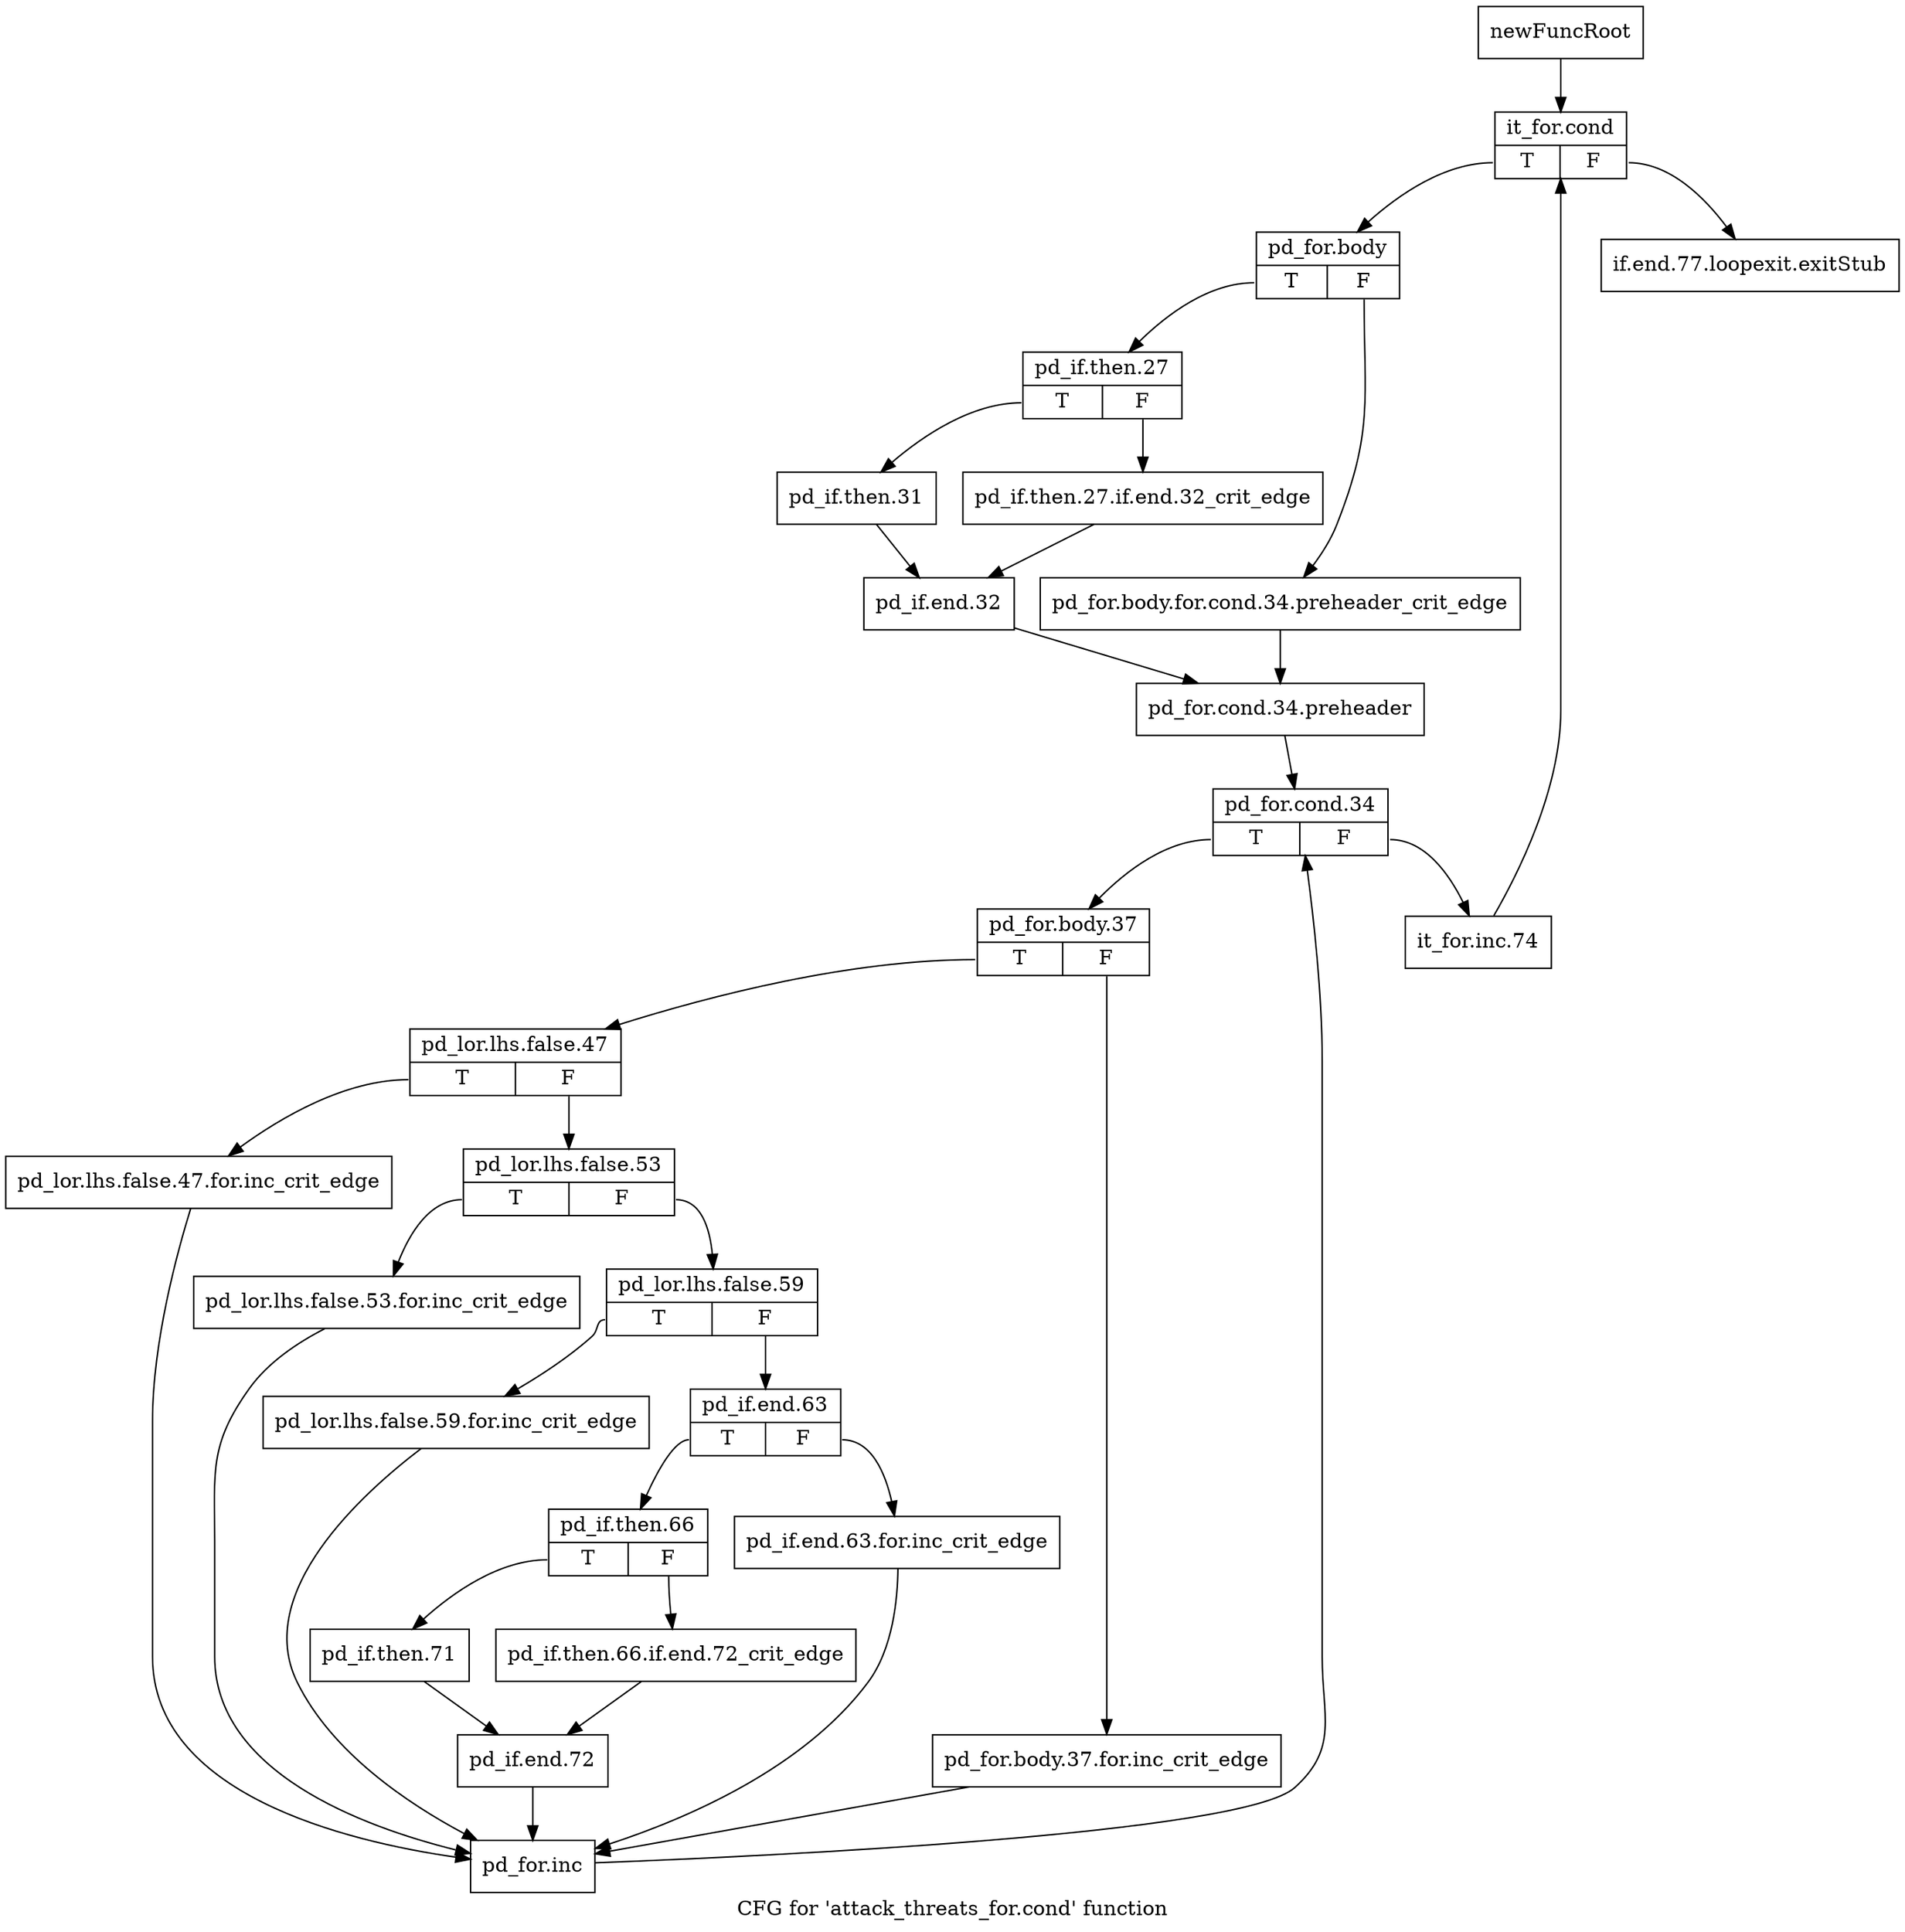 digraph "CFG for 'attack_threats_for.cond' function" {
	label="CFG for 'attack_threats_for.cond' function";

	Node0x43dbd40 [shape=record,label="{newFuncRoot}"];
	Node0x43dbd40 -> Node0x43dbde0;
	Node0x43dbd90 [shape=record,label="{if.end.77.loopexit.exitStub}"];
	Node0x43dbde0 [shape=record,label="{it_for.cond|{<s0>T|<s1>F}}"];
	Node0x43dbde0:s0 -> Node0x43dbe30;
	Node0x43dbde0:s1 -> Node0x43dbd90;
	Node0x43dbe30 [shape=record,label="{pd_for.body|{<s0>T|<s1>F}}"];
	Node0x43dbe30:s0 -> Node0x43dbed0;
	Node0x43dbe30:s1 -> Node0x43dbe80;
	Node0x43dbe80 [shape=record,label="{pd_for.body.for.cond.34.preheader_crit_edge}"];
	Node0x43dbe80 -> Node0x43dc010;
	Node0x43dbed0 [shape=record,label="{pd_if.then.27|{<s0>T|<s1>F}}"];
	Node0x43dbed0:s0 -> Node0x43dbf70;
	Node0x43dbed0:s1 -> Node0x43dbf20;
	Node0x43dbf20 [shape=record,label="{pd_if.then.27.if.end.32_crit_edge}"];
	Node0x43dbf20 -> Node0x43dbfc0;
	Node0x43dbf70 [shape=record,label="{pd_if.then.31}"];
	Node0x43dbf70 -> Node0x43dbfc0;
	Node0x43dbfc0 [shape=record,label="{pd_if.end.32}"];
	Node0x43dbfc0 -> Node0x43dc010;
	Node0x43dc010 [shape=record,label="{pd_for.cond.34.preheader}"];
	Node0x43dc010 -> Node0x43dc060;
	Node0x43dc060 [shape=record,label="{pd_for.cond.34|{<s0>T|<s1>F}}"];
	Node0x43dc060:s0 -> Node0x43dc100;
	Node0x43dc060:s1 -> Node0x43dc0b0;
	Node0x43dc0b0 [shape=record,label="{it_for.inc.74}"];
	Node0x43dc0b0 -> Node0x43dbde0;
	Node0x43dc100 [shape=record,label="{pd_for.body.37|{<s0>T|<s1>F}}"];
	Node0x43dc100:s0 -> Node0x43dc1a0;
	Node0x43dc100:s1 -> Node0x43dc150;
	Node0x43dc150 [shape=record,label="{pd_for.body.37.for.inc_crit_edge}"];
	Node0x43dc150 -> Node0x43dc560;
	Node0x43dc1a0 [shape=record,label="{pd_lor.lhs.false.47|{<s0>T|<s1>F}}"];
	Node0x43dc1a0:s0 -> Node0x43dc510;
	Node0x43dc1a0:s1 -> Node0x43dc1f0;
	Node0x43dc1f0 [shape=record,label="{pd_lor.lhs.false.53|{<s0>T|<s1>F}}"];
	Node0x43dc1f0:s0 -> Node0x43dc4c0;
	Node0x43dc1f0:s1 -> Node0x43dc240;
	Node0x43dc240 [shape=record,label="{pd_lor.lhs.false.59|{<s0>T|<s1>F}}"];
	Node0x43dc240:s0 -> Node0x43dc470;
	Node0x43dc240:s1 -> Node0x43dc290;
	Node0x43dc290 [shape=record,label="{pd_if.end.63|{<s0>T|<s1>F}}"];
	Node0x43dc290:s0 -> Node0x43dc330;
	Node0x43dc290:s1 -> Node0x43dc2e0;
	Node0x43dc2e0 [shape=record,label="{pd_if.end.63.for.inc_crit_edge}"];
	Node0x43dc2e0 -> Node0x43dc560;
	Node0x43dc330 [shape=record,label="{pd_if.then.66|{<s0>T|<s1>F}}"];
	Node0x43dc330:s0 -> Node0x43dc3d0;
	Node0x43dc330:s1 -> Node0x43dc380;
	Node0x43dc380 [shape=record,label="{pd_if.then.66.if.end.72_crit_edge}"];
	Node0x43dc380 -> Node0x43dc420;
	Node0x43dc3d0 [shape=record,label="{pd_if.then.71}"];
	Node0x43dc3d0 -> Node0x43dc420;
	Node0x43dc420 [shape=record,label="{pd_if.end.72}"];
	Node0x43dc420 -> Node0x43dc560;
	Node0x43dc470 [shape=record,label="{pd_lor.lhs.false.59.for.inc_crit_edge}"];
	Node0x43dc470 -> Node0x43dc560;
	Node0x43dc4c0 [shape=record,label="{pd_lor.lhs.false.53.for.inc_crit_edge}"];
	Node0x43dc4c0 -> Node0x43dc560;
	Node0x43dc510 [shape=record,label="{pd_lor.lhs.false.47.for.inc_crit_edge}"];
	Node0x43dc510 -> Node0x43dc560;
	Node0x43dc560 [shape=record,label="{pd_for.inc}"];
	Node0x43dc560 -> Node0x43dc060;
}

